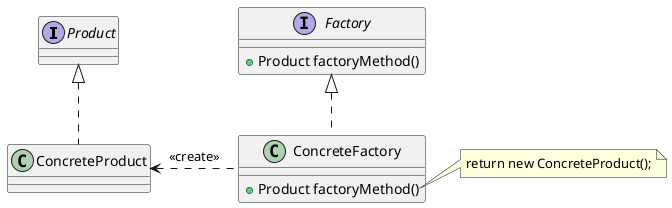 @startuml 

skinparam DefaultFontName PingFangSC-Regular

interface Product{
}

interface Factory{
    + Product factoryMethod()
}

class ConcreteFactory{
    + Product factoryMethod()
}

note right of ConcreteFactory::factoryMethod
return new ConcreteProduct();
end note

ConcreteFactory .up.|> Factory
ConcreteProduct .up.|> Product
ConcreteFactory .left.> ConcreteProduct : <<create>>

@enduml